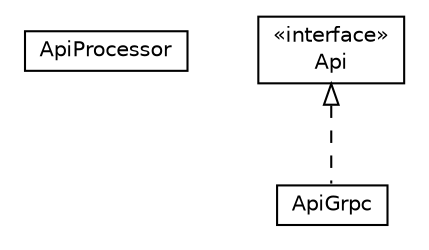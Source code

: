 #!/usr/local/bin/dot
#
# Class diagram 
# Generated by UMLGraph version 5.1 (http://www.umlgraph.org/)
#

digraph G {
	edge [fontname="Helvetica",fontsize=10,labelfontname="Helvetica",labelfontsize=10];
	node [fontname="Helvetica",fontsize=10,shape=plaintext];
	nodesep=0.25;
	ranksep=0.5;
	// com.connectlife.coreserver.apiserver.ApiProcessor
	c47 [label=<<table title="com.connectlife.coreserver.apiserver.ApiProcessor" border="0" cellborder="1" cellspacing="0" cellpadding="2" port="p" href="./ApiProcessor.html">
		<tr><td><table border="0" cellspacing="0" cellpadding="1">
<tr><td align="center" balign="center"> ApiProcessor </td></tr>
		</table></td></tr>
		</table>>, fontname="Helvetica", fontcolor="black", fontsize=10.0];
	// com.connectlife.coreserver.apiserver.ApiGrpc
	c48 [label=<<table title="com.connectlife.coreserver.apiserver.ApiGrpc" border="0" cellborder="1" cellspacing="0" cellpadding="2" port="p" href="./ApiGrpc.html">
		<tr><td><table border="0" cellspacing="0" cellpadding="1">
<tr><td align="center" balign="center"> ApiGrpc </td></tr>
		</table></td></tr>
		</table>>, fontname="Helvetica", fontcolor="black", fontsize=10.0];
	// com.connectlife.coreserver.apiserver.Api
	c49 [label=<<table title="com.connectlife.coreserver.apiserver.Api" border="0" cellborder="1" cellspacing="0" cellpadding="2" port="p" href="./Api.html">
		<tr><td><table border="0" cellspacing="0" cellpadding="1">
<tr><td align="center" balign="center"> &#171;interface&#187; </td></tr>
<tr><td align="center" balign="center"> Api </td></tr>
		</table></td></tr>
		</table>>, fontname="Helvetica", fontcolor="black", fontsize=10.0];
	//com.connectlife.coreserver.apiserver.ApiGrpc implements com.connectlife.coreserver.apiserver.Api
	c49:p -> c48:p [dir=back,arrowtail=empty,style=dashed];
}

